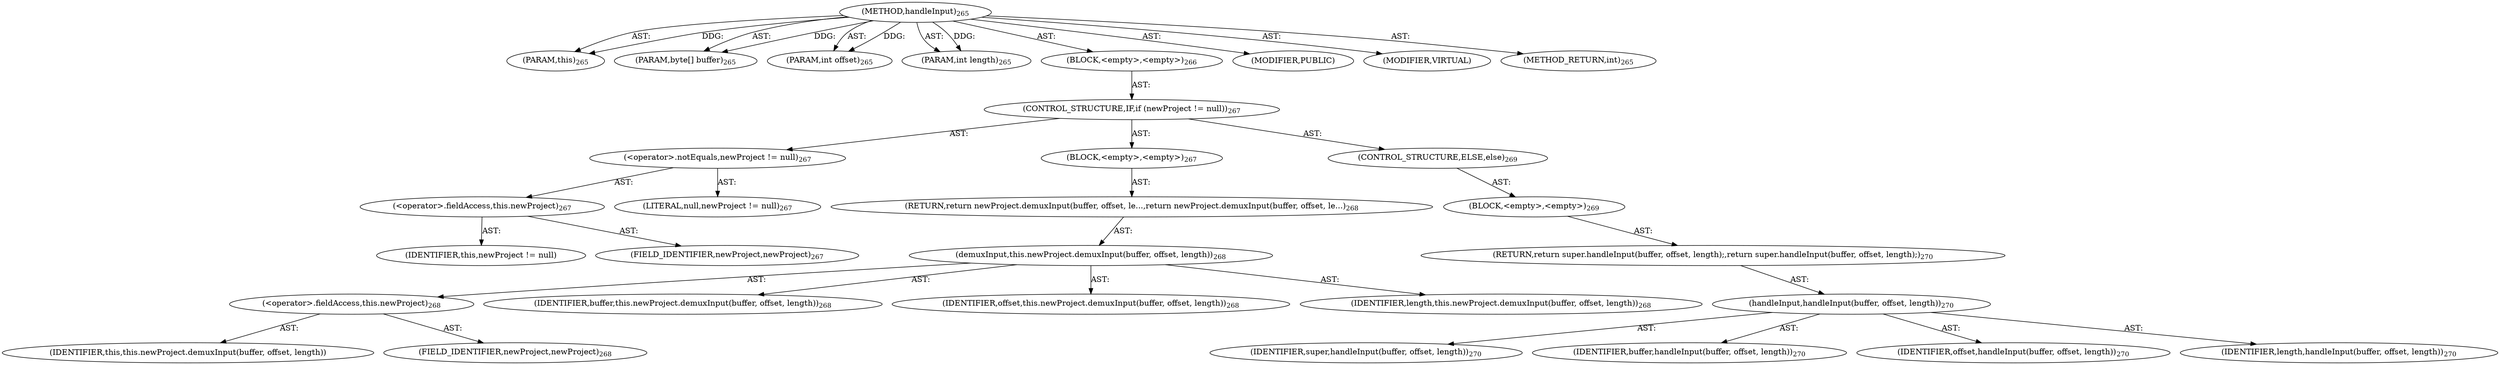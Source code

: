 digraph "handleInput" {  
"111669149702" [label = <(METHOD,handleInput)<SUB>265</SUB>> ]
"115964117012" [label = <(PARAM,this)<SUB>265</SUB>> ]
"115964117013" [label = <(PARAM,byte[] buffer)<SUB>265</SUB>> ]
"115964117014" [label = <(PARAM,int offset)<SUB>265</SUB>> ]
"115964117015" [label = <(PARAM,int length)<SUB>265</SUB>> ]
"25769803794" [label = <(BLOCK,&lt;empty&gt;,&lt;empty&gt;)<SUB>266</SUB>> ]
"47244640267" [label = <(CONTROL_STRUCTURE,IF,if (newProject != null))<SUB>267</SUB>> ]
"30064771168" [label = <(&lt;operator&gt;.notEquals,newProject != null)<SUB>267</SUB>> ]
"30064771169" [label = <(&lt;operator&gt;.fieldAccess,this.newProject)<SUB>267</SUB>> ]
"68719476846" [label = <(IDENTIFIER,this,newProject != null)> ]
"55834574875" [label = <(FIELD_IDENTIFIER,newProject,newProject)<SUB>267</SUB>> ]
"90194313223" [label = <(LITERAL,null,newProject != null)<SUB>267</SUB>> ]
"25769803795" [label = <(BLOCK,&lt;empty&gt;,&lt;empty&gt;)<SUB>267</SUB>> ]
"146028888064" [label = <(RETURN,return newProject.demuxInput(buffer, offset, le...,return newProject.demuxInput(buffer, offset, le...)<SUB>268</SUB>> ]
"30064771170" [label = <(demuxInput,this.newProject.demuxInput(buffer, offset, length))<SUB>268</SUB>> ]
"30064771171" [label = <(&lt;operator&gt;.fieldAccess,this.newProject)<SUB>268</SUB>> ]
"68719476847" [label = <(IDENTIFIER,this,this.newProject.demuxInput(buffer, offset, length))> ]
"55834574876" [label = <(FIELD_IDENTIFIER,newProject,newProject)<SUB>268</SUB>> ]
"68719476848" [label = <(IDENTIFIER,buffer,this.newProject.demuxInput(buffer, offset, length))<SUB>268</SUB>> ]
"68719476849" [label = <(IDENTIFIER,offset,this.newProject.demuxInput(buffer, offset, length))<SUB>268</SUB>> ]
"68719476850" [label = <(IDENTIFIER,length,this.newProject.demuxInput(buffer, offset, length))<SUB>268</SUB>> ]
"47244640268" [label = <(CONTROL_STRUCTURE,ELSE,else)<SUB>269</SUB>> ]
"25769803796" [label = <(BLOCK,&lt;empty&gt;,&lt;empty&gt;)<SUB>269</SUB>> ]
"146028888065" [label = <(RETURN,return super.handleInput(buffer, offset, length);,return super.handleInput(buffer, offset, length);)<SUB>270</SUB>> ]
"30064771172" [label = <(handleInput,handleInput(buffer, offset, length))<SUB>270</SUB>> ]
"68719476851" [label = <(IDENTIFIER,super,handleInput(buffer, offset, length))<SUB>270</SUB>> ]
"68719476852" [label = <(IDENTIFIER,buffer,handleInput(buffer, offset, length))<SUB>270</SUB>> ]
"68719476853" [label = <(IDENTIFIER,offset,handleInput(buffer, offset, length))<SUB>270</SUB>> ]
"68719476854" [label = <(IDENTIFIER,length,handleInput(buffer, offset, length))<SUB>270</SUB>> ]
"133143986199" [label = <(MODIFIER,PUBLIC)> ]
"133143986200" [label = <(MODIFIER,VIRTUAL)> ]
"128849018886" [label = <(METHOD_RETURN,int)<SUB>265</SUB>> ]
  "111669149702" -> "115964117012"  [ label = "AST: "] 
  "111669149702" -> "115964117013"  [ label = "AST: "] 
  "111669149702" -> "115964117014"  [ label = "AST: "] 
  "111669149702" -> "115964117015"  [ label = "AST: "] 
  "111669149702" -> "25769803794"  [ label = "AST: "] 
  "111669149702" -> "133143986199"  [ label = "AST: "] 
  "111669149702" -> "133143986200"  [ label = "AST: "] 
  "111669149702" -> "128849018886"  [ label = "AST: "] 
  "25769803794" -> "47244640267"  [ label = "AST: "] 
  "47244640267" -> "30064771168"  [ label = "AST: "] 
  "47244640267" -> "25769803795"  [ label = "AST: "] 
  "47244640267" -> "47244640268"  [ label = "AST: "] 
  "30064771168" -> "30064771169"  [ label = "AST: "] 
  "30064771168" -> "90194313223"  [ label = "AST: "] 
  "30064771169" -> "68719476846"  [ label = "AST: "] 
  "30064771169" -> "55834574875"  [ label = "AST: "] 
  "25769803795" -> "146028888064"  [ label = "AST: "] 
  "146028888064" -> "30064771170"  [ label = "AST: "] 
  "30064771170" -> "30064771171"  [ label = "AST: "] 
  "30064771170" -> "68719476848"  [ label = "AST: "] 
  "30064771170" -> "68719476849"  [ label = "AST: "] 
  "30064771170" -> "68719476850"  [ label = "AST: "] 
  "30064771171" -> "68719476847"  [ label = "AST: "] 
  "30064771171" -> "55834574876"  [ label = "AST: "] 
  "47244640268" -> "25769803796"  [ label = "AST: "] 
  "25769803796" -> "146028888065"  [ label = "AST: "] 
  "146028888065" -> "30064771172"  [ label = "AST: "] 
  "30064771172" -> "68719476851"  [ label = "AST: "] 
  "30064771172" -> "68719476852"  [ label = "AST: "] 
  "30064771172" -> "68719476853"  [ label = "AST: "] 
  "30064771172" -> "68719476854"  [ label = "AST: "] 
  "111669149702" -> "115964117012"  [ label = "DDG: "] 
  "111669149702" -> "115964117013"  [ label = "DDG: "] 
  "111669149702" -> "115964117014"  [ label = "DDG: "] 
  "111669149702" -> "115964117015"  [ label = "DDG: "] 
}
